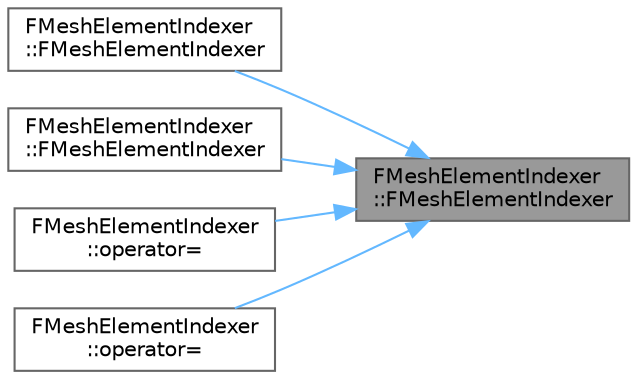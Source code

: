 digraph "FMeshElementIndexer::FMeshElementIndexer"
{
 // INTERACTIVE_SVG=YES
 // LATEX_PDF_SIZE
  bgcolor="transparent";
  edge [fontname=Helvetica,fontsize=10,labelfontname=Helvetica,labelfontsize=10];
  node [fontname=Helvetica,fontsize=10,shape=box,height=0.2,width=0.4];
  rankdir="RL";
  Node1 [id="Node000001",label="FMeshElementIndexer\l::FMeshElementIndexer",height=0.2,width=0.4,color="gray40", fillcolor="grey60", style="filled", fontcolor="black",tooltip=" "];
  Node1 -> Node2 [id="edge1_Node000001_Node000002",dir="back",color="steelblue1",style="solid",tooltip=" "];
  Node2 [id="Node000002",label="FMeshElementIndexer\l::FMeshElementIndexer",height=0.2,width=0.4,color="grey40", fillcolor="white", style="filled",URL="$da/dd3/classFMeshElementIndexer.html#aea16f9809e2e418408729a3e98a9848c",tooltip=" "];
  Node1 -> Node3 [id="edge2_Node000001_Node000003",dir="back",color="steelblue1",style="solid",tooltip=" "];
  Node3 [id="Node000003",label="FMeshElementIndexer\l::FMeshElementIndexer",height=0.2,width=0.4,color="grey40", fillcolor="white", style="filled",URL="$da/dd3/classFMeshElementIndexer.html#ac6e88f6c0142e1fb8c32b6e69db3df43",tooltip=" "];
  Node1 -> Node4 [id="edge3_Node000001_Node000004",dir="back",color="steelblue1",style="solid",tooltip=" "];
  Node4 [id="Node000004",label="FMeshElementIndexer\l::operator=",height=0.2,width=0.4,color="grey40", fillcolor="white", style="filled",URL="$da/dd3/classFMeshElementIndexer.html#af8541f14ca9d389d8b654e3b9e8b543b",tooltip=" "];
  Node1 -> Node5 [id="edge4_Node000001_Node000005",dir="back",color="steelblue1",style="solid",tooltip=" "];
  Node5 [id="Node000005",label="FMeshElementIndexer\l::operator=",height=0.2,width=0.4,color="grey40", fillcolor="white", style="filled",URL="$da/dd3/classFMeshElementIndexer.html#a24ada6749c90c1eb765a8cd618b558b1",tooltip=" "];
}
